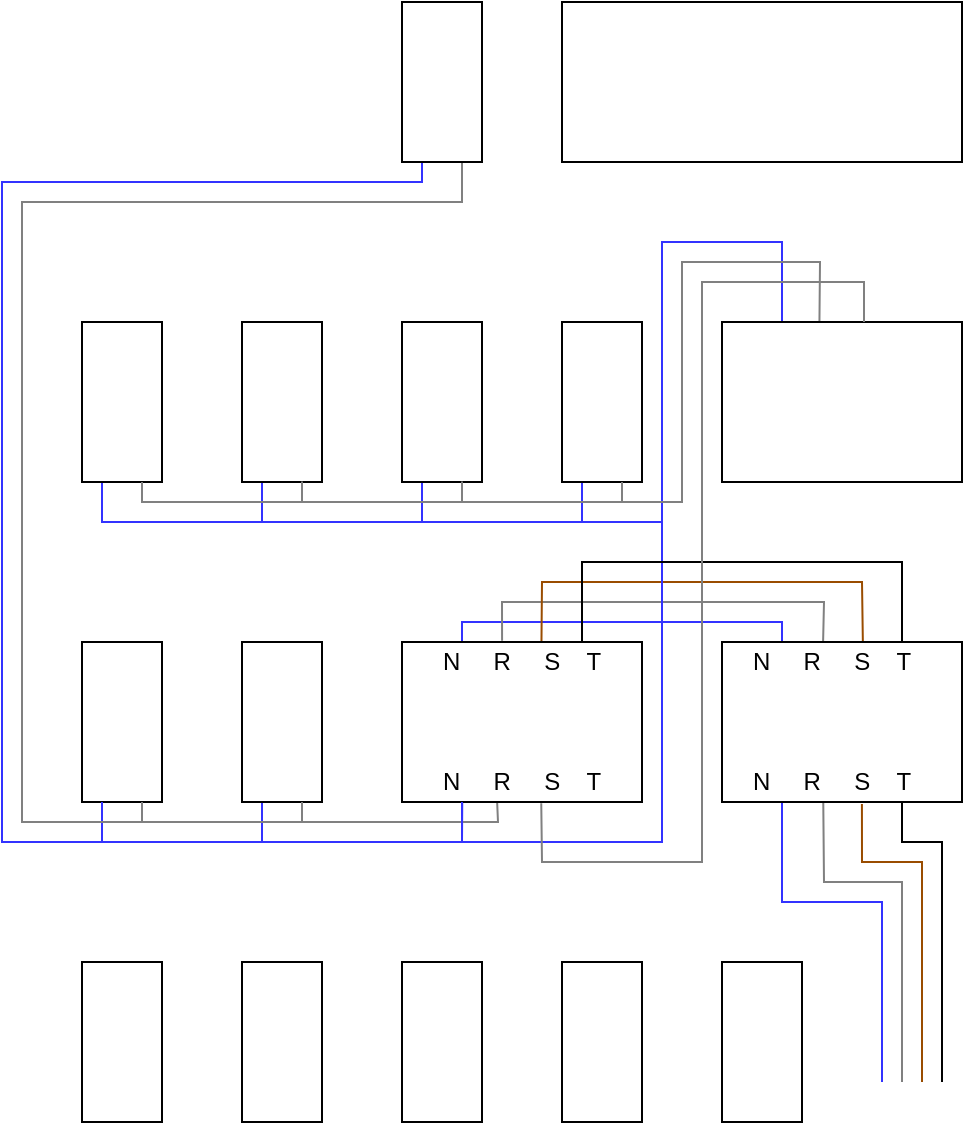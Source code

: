 <mxfile version="14.4.3" type="github">
  <diagram id="EmdvEU5kHOKkIxqGj7iC" name="Page-1">
    <mxGraphModel dx="687" dy="374" grid="1" gridSize="10" guides="1" tooltips="1" connect="1" arrows="1" fold="1" page="1" pageScale="1" pageWidth="827" pageHeight="1169" math="0" shadow="0">
      <root>
        <mxCell id="0" />
        <mxCell id="1" parent="0" />
        <mxCell id="Mf9fLnn3tGQ7KXRYkGbC-29" style="edgeStyle=none;rounded=0;orthogonalLoop=1;jettySize=auto;html=1;exitX=0.25;exitY=1;exitDx=0;exitDy=0;endArrow=none;endFill=0;strokeColor=#3333FF;" edge="1" parent="1" source="Mf9fLnn3tGQ7KXRYkGbC-3">
          <mxGeometry relative="1" as="geometry">
            <mxPoint x="450" y="340" as="targetPoint" />
            <Array as="points">
              <mxPoint x="170" y="340" />
            </Array>
          </mxGeometry>
        </mxCell>
        <mxCell id="Mf9fLnn3tGQ7KXRYkGbC-3" value="" style="whiteSpace=wrap;html=1;" vertex="1" parent="1">
          <mxGeometry x="160" y="240" width="40" height="80" as="geometry" />
        </mxCell>
        <mxCell id="Mf9fLnn3tGQ7KXRYkGbC-30" style="edgeStyle=none;rounded=0;orthogonalLoop=1;jettySize=auto;html=1;exitX=0.25;exitY=1;exitDx=0;exitDy=0;endArrow=none;endFill=0;strokeColor=#3333FF;" edge="1" parent="1" source="Mf9fLnn3tGQ7KXRYkGbC-4">
          <mxGeometry relative="1" as="geometry">
            <mxPoint x="450" y="340" as="targetPoint" />
            <Array as="points">
              <mxPoint x="250" y="340" />
            </Array>
          </mxGeometry>
        </mxCell>
        <mxCell id="Mf9fLnn3tGQ7KXRYkGbC-49" style="edgeStyle=none;rounded=0;orthogonalLoop=1;jettySize=auto;html=1;exitX=0.75;exitY=1;exitDx=0;exitDy=0;endArrow=none;endFill=0;entryX=0.75;entryY=1;entryDx=0;entryDy=0;strokeColor=#808080;" edge="1" parent="1" source="Mf9fLnn3tGQ7KXRYkGbC-4" target="Mf9fLnn3tGQ7KXRYkGbC-3">
          <mxGeometry relative="1" as="geometry">
            <Array as="points">
              <mxPoint x="270" y="330" />
              <mxPoint x="190" y="330" />
            </Array>
          </mxGeometry>
        </mxCell>
        <mxCell id="Mf9fLnn3tGQ7KXRYkGbC-4" value="" style="whiteSpace=wrap;html=1;" vertex="1" parent="1">
          <mxGeometry x="240" y="240" width="40" height="80" as="geometry" />
        </mxCell>
        <mxCell id="Mf9fLnn3tGQ7KXRYkGbC-31" style="edgeStyle=none;rounded=0;orthogonalLoop=1;jettySize=auto;html=1;exitX=0.25;exitY=1;exitDx=0;exitDy=0;endArrow=none;endFill=0;strokeColor=#3333FF;" edge="1" parent="1" source="Mf9fLnn3tGQ7KXRYkGbC-5">
          <mxGeometry relative="1" as="geometry">
            <mxPoint x="450" y="340" as="targetPoint" />
            <Array as="points">
              <mxPoint x="330" y="340" />
            </Array>
          </mxGeometry>
        </mxCell>
        <mxCell id="Mf9fLnn3tGQ7KXRYkGbC-50" style="edgeStyle=none;rounded=0;orthogonalLoop=1;jettySize=auto;html=1;exitX=0.75;exitY=1;exitDx=0;exitDy=0;endArrow=none;endFill=0;strokeColor=#808080;" edge="1" parent="1" source="Mf9fLnn3tGQ7KXRYkGbC-5">
          <mxGeometry relative="1" as="geometry">
            <mxPoint x="270.0" y="319.793" as="targetPoint" />
            <Array as="points">
              <mxPoint x="350" y="330" />
              <mxPoint x="270" y="330" />
            </Array>
          </mxGeometry>
        </mxCell>
        <mxCell id="Mf9fLnn3tGQ7KXRYkGbC-5" value="" style="whiteSpace=wrap;html=1;" vertex="1" parent="1">
          <mxGeometry x="320" y="240" width="40" height="80" as="geometry" />
        </mxCell>
        <mxCell id="Mf9fLnn3tGQ7KXRYkGbC-32" style="edgeStyle=none;rounded=0;orthogonalLoop=1;jettySize=auto;html=1;exitX=0.25;exitY=1;exitDx=0;exitDy=0;endArrow=none;endFill=0;strokeColor=#3333FF;" edge="1" parent="1" source="Mf9fLnn3tGQ7KXRYkGbC-6">
          <mxGeometry relative="1" as="geometry">
            <mxPoint x="450" y="340" as="targetPoint" />
            <Array as="points">
              <mxPoint x="410" y="340" />
            </Array>
          </mxGeometry>
        </mxCell>
        <mxCell id="Mf9fLnn3tGQ7KXRYkGbC-51" style="edgeStyle=none;rounded=0;orthogonalLoop=1;jettySize=auto;html=1;exitX=0.75;exitY=1;exitDx=0;exitDy=0;endArrow=none;endFill=0;strokeColor=#808080;" edge="1" parent="1" source="Mf9fLnn3tGQ7KXRYkGbC-6">
          <mxGeometry relative="1" as="geometry">
            <mxPoint x="350.0" y="319.793" as="targetPoint" />
            <Array as="points">
              <mxPoint x="430" y="330" />
              <mxPoint x="350" y="330" />
            </Array>
          </mxGeometry>
        </mxCell>
        <mxCell id="Mf9fLnn3tGQ7KXRYkGbC-6" value="" style="whiteSpace=wrap;html=1;" vertex="1" parent="1">
          <mxGeometry x="400" y="240" width="40" height="80" as="geometry" />
        </mxCell>
        <mxCell id="Mf9fLnn3tGQ7KXRYkGbC-25" style="edgeStyle=none;rounded=0;orthogonalLoop=1;jettySize=auto;html=1;exitX=0.25;exitY=1;exitDx=0;exitDy=0;entryX=0.25;entryY=1;entryDx=0;entryDy=0;endArrow=none;endFill=0;strokeColor=#3333FF;" edge="1" parent="1" source="Mf9fLnn3tGQ7KXRYkGbC-7" target="Mf9fLnn3tGQ7KXRYkGbC-8">
          <mxGeometry relative="1" as="geometry">
            <Array as="points">
              <mxPoint x="170" y="500" />
              <mxPoint x="250" y="500" />
            </Array>
          </mxGeometry>
        </mxCell>
        <mxCell id="Mf9fLnn3tGQ7KXRYkGbC-7" value="" style="whiteSpace=wrap;html=1;" vertex="1" parent="1">
          <mxGeometry x="160" y="400" width="40" height="80" as="geometry" />
        </mxCell>
        <mxCell id="Mf9fLnn3tGQ7KXRYkGbC-26" style="edgeStyle=none;rounded=0;orthogonalLoop=1;jettySize=auto;html=1;exitX=0.25;exitY=1;exitDx=0;exitDy=0;entryX=0.168;entryY=0.983;entryDx=0;entryDy=0;entryPerimeter=0;endArrow=none;endFill=0;strokeColor=#3333FF;" edge="1" parent="1" source="Mf9fLnn3tGQ7KXRYkGbC-8" target="Mf9fLnn3tGQ7KXRYkGbC-41">
          <mxGeometry relative="1" as="geometry">
            <Array as="points">
              <mxPoint x="250" y="500" />
              <mxPoint x="350" y="500" />
            </Array>
          </mxGeometry>
        </mxCell>
        <mxCell id="Mf9fLnn3tGQ7KXRYkGbC-33" style="edgeStyle=none;rounded=0;orthogonalLoop=1;jettySize=auto;html=1;exitX=0.75;exitY=1;exitDx=0;exitDy=0;endArrow=none;endFill=0;strokeColor=#808080;" edge="1" parent="1" source="Mf9fLnn3tGQ7KXRYkGbC-8">
          <mxGeometry relative="1" as="geometry">
            <mxPoint x="190" y="490" as="targetPoint" />
            <Array as="points">
              <mxPoint x="270" y="490" />
            </Array>
          </mxGeometry>
        </mxCell>
        <mxCell id="Mf9fLnn3tGQ7KXRYkGbC-8" value="" style="whiteSpace=wrap;html=1;" vertex="1" parent="1">
          <mxGeometry x="240" y="400" width="40" height="80" as="geometry" />
        </mxCell>
        <mxCell id="Mf9fLnn3tGQ7KXRYkGbC-9" value="" style="whiteSpace=wrap;html=1;" vertex="1" parent="1">
          <mxGeometry x="330" y="400" width="40" height="80" as="geometry" />
        </mxCell>
        <mxCell id="Mf9fLnn3tGQ7KXRYkGbC-36" style="edgeStyle=none;rounded=0;orthogonalLoop=1;jettySize=auto;html=1;exitX=0.362;exitY=1.013;exitDx=0;exitDy=0;entryX=0.75;entryY=1;entryDx=0;entryDy=0;endArrow=none;endFill=0;strokeColor=#808080;exitPerimeter=0;" edge="1" parent="1" source="Mf9fLnn3tGQ7KXRYkGbC-41" target="Mf9fLnn3tGQ7KXRYkGbC-8">
          <mxGeometry relative="1" as="geometry">
            <Array as="points">
              <mxPoint x="368" y="490" />
              <mxPoint x="270" y="490" />
            </Array>
          </mxGeometry>
        </mxCell>
        <mxCell id="Mf9fLnn3tGQ7KXRYkGbC-37" style="edgeStyle=none;rounded=0;orthogonalLoop=1;jettySize=auto;html=1;exitX=0.25;exitY=0;exitDx=0;exitDy=0;endArrow=none;endFill=0;strokeColor=#3333FF;entryX=0.25;entryY=0;entryDx=0;entryDy=0;" edge="1" parent="1" source="Mf9fLnn3tGQ7KXRYkGbC-10" target="Mf9fLnn3tGQ7KXRYkGbC-12">
          <mxGeometry relative="1" as="geometry">
            <mxPoint x="503" y="400" as="targetPoint" />
            <Array as="points">
              <mxPoint x="350" y="390" />
              <mxPoint x="510" y="390" />
            </Array>
          </mxGeometry>
        </mxCell>
        <mxCell id="Mf9fLnn3tGQ7KXRYkGbC-38" style="edgeStyle=none;rounded=0;orthogonalLoop=1;jettySize=auto;html=1;exitX=0.417;exitY=-0.008;exitDx=0;exitDy=0;entryX=0.421;entryY=0.015;entryDx=0;entryDy=0;endArrow=none;endFill=0;exitPerimeter=0;strokeColor=#808080;entryPerimeter=0;" edge="1" parent="1" source="Mf9fLnn3tGQ7KXRYkGbC-10" target="Mf9fLnn3tGQ7KXRYkGbC-12">
          <mxGeometry relative="1" as="geometry">
            <Array as="points">
              <mxPoint x="370" y="380" />
              <mxPoint x="531" y="380" />
            </Array>
          </mxGeometry>
        </mxCell>
        <mxCell id="Mf9fLnn3tGQ7KXRYkGbC-39" style="edgeStyle=none;rounded=0;orthogonalLoop=1;jettySize=auto;html=1;exitX=0.581;exitY=0.02;exitDx=0;exitDy=0;entryX=0.587;entryY=0.008;entryDx=0;entryDy=0;entryPerimeter=0;endArrow=none;endFill=0;exitPerimeter=0;strokeColor=#994C00;" edge="1" parent="1" source="Mf9fLnn3tGQ7KXRYkGbC-10" target="Mf9fLnn3tGQ7KXRYkGbC-12">
          <mxGeometry relative="1" as="geometry">
            <Array as="points">
              <mxPoint x="390" y="370" />
              <mxPoint x="550" y="370" />
            </Array>
          </mxGeometry>
        </mxCell>
        <mxCell id="Mf9fLnn3tGQ7KXRYkGbC-10" value="" style="whiteSpace=wrap;html=1;" vertex="1" parent="1">
          <mxGeometry x="320" y="400" width="120" height="80" as="geometry" />
        </mxCell>
        <mxCell id="Mf9fLnn3tGQ7KXRYkGbC-27" style="edgeStyle=none;rounded=0;orthogonalLoop=1;jettySize=auto;html=1;entryX=0.25;entryY=1;entryDx=0;entryDy=0;endArrow=none;endFill=0;strokeColor=#3333FF;exitX=0.25;exitY=0;exitDx=0;exitDy=0;" edge="1" parent="1" source="Mf9fLnn3tGQ7KXRYkGbC-11" target="Mf9fLnn3tGQ7KXRYkGbC-10">
          <mxGeometry relative="1" as="geometry">
            <mxPoint x="498" y="239" as="sourcePoint" />
            <Array as="points">
              <mxPoint x="510" y="200" />
              <mxPoint x="450" y="200" />
              <mxPoint x="450" y="330" />
              <mxPoint x="450" y="500" />
              <mxPoint x="350" y="500" />
            </Array>
          </mxGeometry>
        </mxCell>
        <mxCell id="Mf9fLnn3tGQ7KXRYkGbC-52" style="edgeStyle=none;rounded=0;orthogonalLoop=1;jettySize=auto;html=1;exitX=0.406;exitY=0;exitDx=0;exitDy=0;endArrow=none;endFill=0;strokeColor=#808080;exitPerimeter=0;" edge="1" parent="1" source="Mf9fLnn3tGQ7KXRYkGbC-11">
          <mxGeometry relative="1" as="geometry">
            <mxPoint x="430.0" y="320" as="targetPoint" />
            <Array as="points">
              <mxPoint x="529" y="210" />
              <mxPoint x="460" y="210" />
              <mxPoint x="460" y="330" />
              <mxPoint x="430" y="330" />
            </Array>
          </mxGeometry>
        </mxCell>
        <mxCell id="Mf9fLnn3tGQ7KXRYkGbC-11" value="" style="whiteSpace=wrap;html=1;" vertex="1" parent="1">
          <mxGeometry x="480" y="240" width="120" height="80" as="geometry" />
        </mxCell>
        <mxCell id="Mf9fLnn3tGQ7KXRYkGbC-40" style="edgeStyle=none;rounded=0;orthogonalLoop=1;jettySize=auto;html=1;exitX=0.75;exitY=0;exitDx=0;exitDy=0;endArrow=none;endFill=0;entryX=0.75;entryY=0;entryDx=0;entryDy=0;" edge="1" parent="1" source="Mf9fLnn3tGQ7KXRYkGbC-12" target="Mf9fLnn3tGQ7KXRYkGbC-10">
          <mxGeometry relative="1" as="geometry">
            <mxPoint x="580.0" y="360" as="targetPoint" />
            <Array as="points">
              <mxPoint x="570" y="360" />
              <mxPoint x="410" y="360" />
            </Array>
          </mxGeometry>
        </mxCell>
        <mxCell id="Mf9fLnn3tGQ7KXRYkGbC-42" style="edgeStyle=none;rounded=0;orthogonalLoop=1;jettySize=auto;html=1;exitX=0.75;exitY=1;exitDx=0;exitDy=0;endArrow=none;endFill=0;strokeColor=#000000;" edge="1" parent="1" source="Mf9fLnn3tGQ7KXRYkGbC-12">
          <mxGeometry relative="1" as="geometry">
            <mxPoint x="590" y="620" as="targetPoint" />
            <Array as="points">
              <mxPoint x="570" y="500" />
              <mxPoint x="590" y="500" />
            </Array>
          </mxGeometry>
        </mxCell>
        <mxCell id="Mf9fLnn3tGQ7KXRYkGbC-43" style="edgeStyle=none;rounded=0;orthogonalLoop=1;jettySize=auto;html=1;exitX=0.583;exitY=1.013;exitDx=0;exitDy=0;endArrow=none;endFill=0;exitPerimeter=0;strokeColor=#994C00;" edge="1" parent="1" source="Mf9fLnn3tGQ7KXRYkGbC-12">
          <mxGeometry relative="1" as="geometry">
            <mxPoint x="580" y="620" as="targetPoint" />
            <Array as="points">
              <mxPoint x="550" y="510" />
              <mxPoint x="580" y="510" />
            </Array>
          </mxGeometry>
        </mxCell>
        <mxCell id="Mf9fLnn3tGQ7KXRYkGbC-44" style="edgeStyle=none;rounded=0;orthogonalLoop=1;jettySize=auto;html=1;exitX=0.422;exitY=1.004;exitDx=0;exitDy=0;endArrow=none;endFill=0;exitPerimeter=0;strokeColor=#808080;" edge="1" parent="1" source="Mf9fLnn3tGQ7KXRYkGbC-12">
          <mxGeometry relative="1" as="geometry">
            <mxPoint x="570" y="620" as="targetPoint" />
            <Array as="points">
              <mxPoint x="531" y="520" />
              <mxPoint x="570" y="520" />
            </Array>
          </mxGeometry>
        </mxCell>
        <mxCell id="Mf9fLnn3tGQ7KXRYkGbC-45" style="edgeStyle=none;rounded=0;orthogonalLoop=1;jettySize=auto;html=1;exitX=0.25;exitY=1;exitDx=0;exitDy=0;endArrow=none;endFill=0;strokeColor=#3333FF;" edge="1" parent="1" source="Mf9fLnn3tGQ7KXRYkGbC-12">
          <mxGeometry relative="1" as="geometry">
            <mxPoint x="560" y="620" as="targetPoint" />
            <Array as="points">
              <mxPoint x="510" y="530" />
              <mxPoint x="560" y="530" />
            </Array>
          </mxGeometry>
        </mxCell>
        <mxCell id="Mf9fLnn3tGQ7KXRYkGbC-12" value="" style="whiteSpace=wrap;html=1;" vertex="1" parent="1">
          <mxGeometry x="480" y="400" width="120" height="80" as="geometry" />
        </mxCell>
        <mxCell id="Mf9fLnn3tGQ7KXRYkGbC-13" value="" style="whiteSpace=wrap;html=1;" vertex="1" parent="1">
          <mxGeometry x="160" y="560" width="40" height="80" as="geometry" />
        </mxCell>
        <mxCell id="Mf9fLnn3tGQ7KXRYkGbC-14" value="" style="whiteSpace=wrap;html=1;" vertex="1" parent="1">
          <mxGeometry x="240" y="560" width="40" height="80" as="geometry" />
        </mxCell>
        <mxCell id="Mf9fLnn3tGQ7KXRYkGbC-15" value="" style="whiteSpace=wrap;html=1;" vertex="1" parent="1">
          <mxGeometry x="320" y="560" width="40" height="80" as="geometry" />
        </mxCell>
        <mxCell id="Mf9fLnn3tGQ7KXRYkGbC-16" value="" style="whiteSpace=wrap;html=1;" vertex="1" parent="1">
          <mxGeometry x="400" y="560" width="40" height="80" as="geometry" />
        </mxCell>
        <mxCell id="Mf9fLnn3tGQ7KXRYkGbC-17" value="" style="whiteSpace=wrap;html=1;" vertex="1" parent="1">
          <mxGeometry x="480" y="560" width="40" height="80" as="geometry" />
        </mxCell>
        <mxCell id="Mf9fLnn3tGQ7KXRYkGbC-23" style="edgeStyle=none;rounded=0;orthogonalLoop=1;jettySize=auto;html=1;exitX=0.25;exitY=1;exitDx=0;exitDy=0;endArrow=none;endFill=0;strokeColor=#3333FF;entryX=0.25;entryY=1;entryDx=0;entryDy=0;" edge="1" parent="1" source="Mf9fLnn3tGQ7KXRYkGbC-18" target="Mf9fLnn3tGQ7KXRYkGbC-7">
          <mxGeometry relative="1" as="geometry">
            <mxPoint x="176" y="480" as="targetPoint" />
            <Array as="points">
              <mxPoint x="330" y="170" />
              <mxPoint x="120" y="170" />
              <mxPoint x="120" y="500" />
              <mxPoint x="170" y="500" />
            </Array>
          </mxGeometry>
        </mxCell>
        <mxCell id="Mf9fLnn3tGQ7KXRYkGbC-24" style="edgeStyle=none;rounded=0;orthogonalLoop=1;jettySize=auto;html=1;exitX=0.75;exitY=1;exitDx=0;exitDy=0;entryX=0.75;entryY=1;entryDx=0;entryDy=0;endArrow=none;endFill=0;strokeColor=#808080;" edge="1" parent="1" source="Mf9fLnn3tGQ7KXRYkGbC-18" target="Mf9fLnn3tGQ7KXRYkGbC-7">
          <mxGeometry relative="1" as="geometry">
            <Array as="points">
              <mxPoint x="350" y="180" />
              <mxPoint x="130" y="180" />
              <mxPoint x="130" y="490" />
              <mxPoint x="190" y="490" />
            </Array>
          </mxGeometry>
        </mxCell>
        <mxCell id="Mf9fLnn3tGQ7KXRYkGbC-18" value="" style="whiteSpace=wrap;html=1;" vertex="1" parent="1">
          <mxGeometry x="320" y="80" width="40" height="80" as="geometry" />
        </mxCell>
        <mxCell id="Mf9fLnn3tGQ7KXRYkGbC-20" value="" style="whiteSpace=wrap;html=1;" vertex="1" parent="1">
          <mxGeometry x="400" y="80" width="200" height="80" as="geometry" />
        </mxCell>
        <mxCell id="Mf9fLnn3tGQ7KXRYkGbC-34" value="N&amp;nbsp; &amp;nbsp; &amp;nbsp;R&amp;nbsp; &amp;nbsp; &amp;nbsp;S&amp;nbsp; &amp;nbsp; T" style="text;html=1;strokeColor=none;fillColor=none;align=center;verticalAlign=middle;whiteSpace=wrap;rounded=0;" vertex="1" parent="1">
          <mxGeometry x="335" y="400" width="90" height="20" as="geometry" />
        </mxCell>
        <mxCell id="Mf9fLnn3tGQ7KXRYkGbC-53" style="edgeStyle=none;rounded=0;orthogonalLoop=1;jettySize=auto;html=1;exitX=0.607;exitY=1.033;exitDx=0;exitDy=0;endArrow=none;endFill=0;strokeColor=#808080;exitPerimeter=0;" edge="1" parent="1" source="Mf9fLnn3tGQ7KXRYkGbC-41">
          <mxGeometry relative="1" as="geometry">
            <mxPoint x="551" y="240" as="targetPoint" />
            <Array as="points">
              <mxPoint x="390" y="510" />
              <mxPoint x="470" y="510" />
              <mxPoint x="470" y="220" />
              <mxPoint x="551" y="220" />
            </Array>
          </mxGeometry>
        </mxCell>
        <mxCell id="Mf9fLnn3tGQ7KXRYkGbC-41" value="N&amp;nbsp; &amp;nbsp; &amp;nbsp;R&amp;nbsp; &amp;nbsp; &amp;nbsp;S&amp;nbsp; &amp;nbsp; T" style="text;html=1;strokeColor=none;fillColor=none;align=center;verticalAlign=middle;whiteSpace=wrap;rounded=0;" vertex="1" parent="1">
          <mxGeometry x="335" y="460" width="90" height="20" as="geometry" />
        </mxCell>
        <mxCell id="Mf9fLnn3tGQ7KXRYkGbC-46" value="N&amp;nbsp; &amp;nbsp; &amp;nbsp;R&amp;nbsp; &amp;nbsp; &amp;nbsp;S&amp;nbsp; &amp;nbsp; T" style="text;html=1;strokeColor=none;fillColor=none;align=center;verticalAlign=middle;whiteSpace=wrap;rounded=0;" vertex="1" parent="1">
          <mxGeometry x="490" y="400" width="90" height="20" as="geometry" />
        </mxCell>
        <mxCell id="Mf9fLnn3tGQ7KXRYkGbC-47" value="N&amp;nbsp; &amp;nbsp; &amp;nbsp;R&amp;nbsp; &amp;nbsp; &amp;nbsp;S&amp;nbsp; &amp;nbsp; T" style="text;html=1;strokeColor=none;fillColor=none;align=center;verticalAlign=middle;whiteSpace=wrap;rounded=0;" vertex="1" parent="1">
          <mxGeometry x="490" y="460" width="90" height="20" as="geometry" />
        </mxCell>
      </root>
    </mxGraphModel>
  </diagram>
</mxfile>
